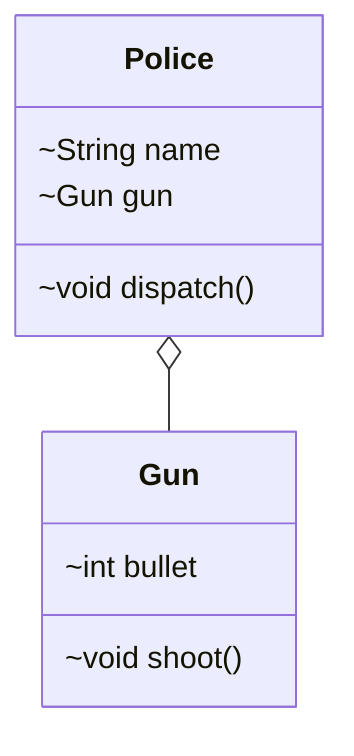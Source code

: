 classDiagram 
    Police o-- Gun
    class Police {
        ~String name
        ~Gun gun
        ~void dispatch()
    }
    class Gun {
        ~int bullet
        ~void shoot()
    }